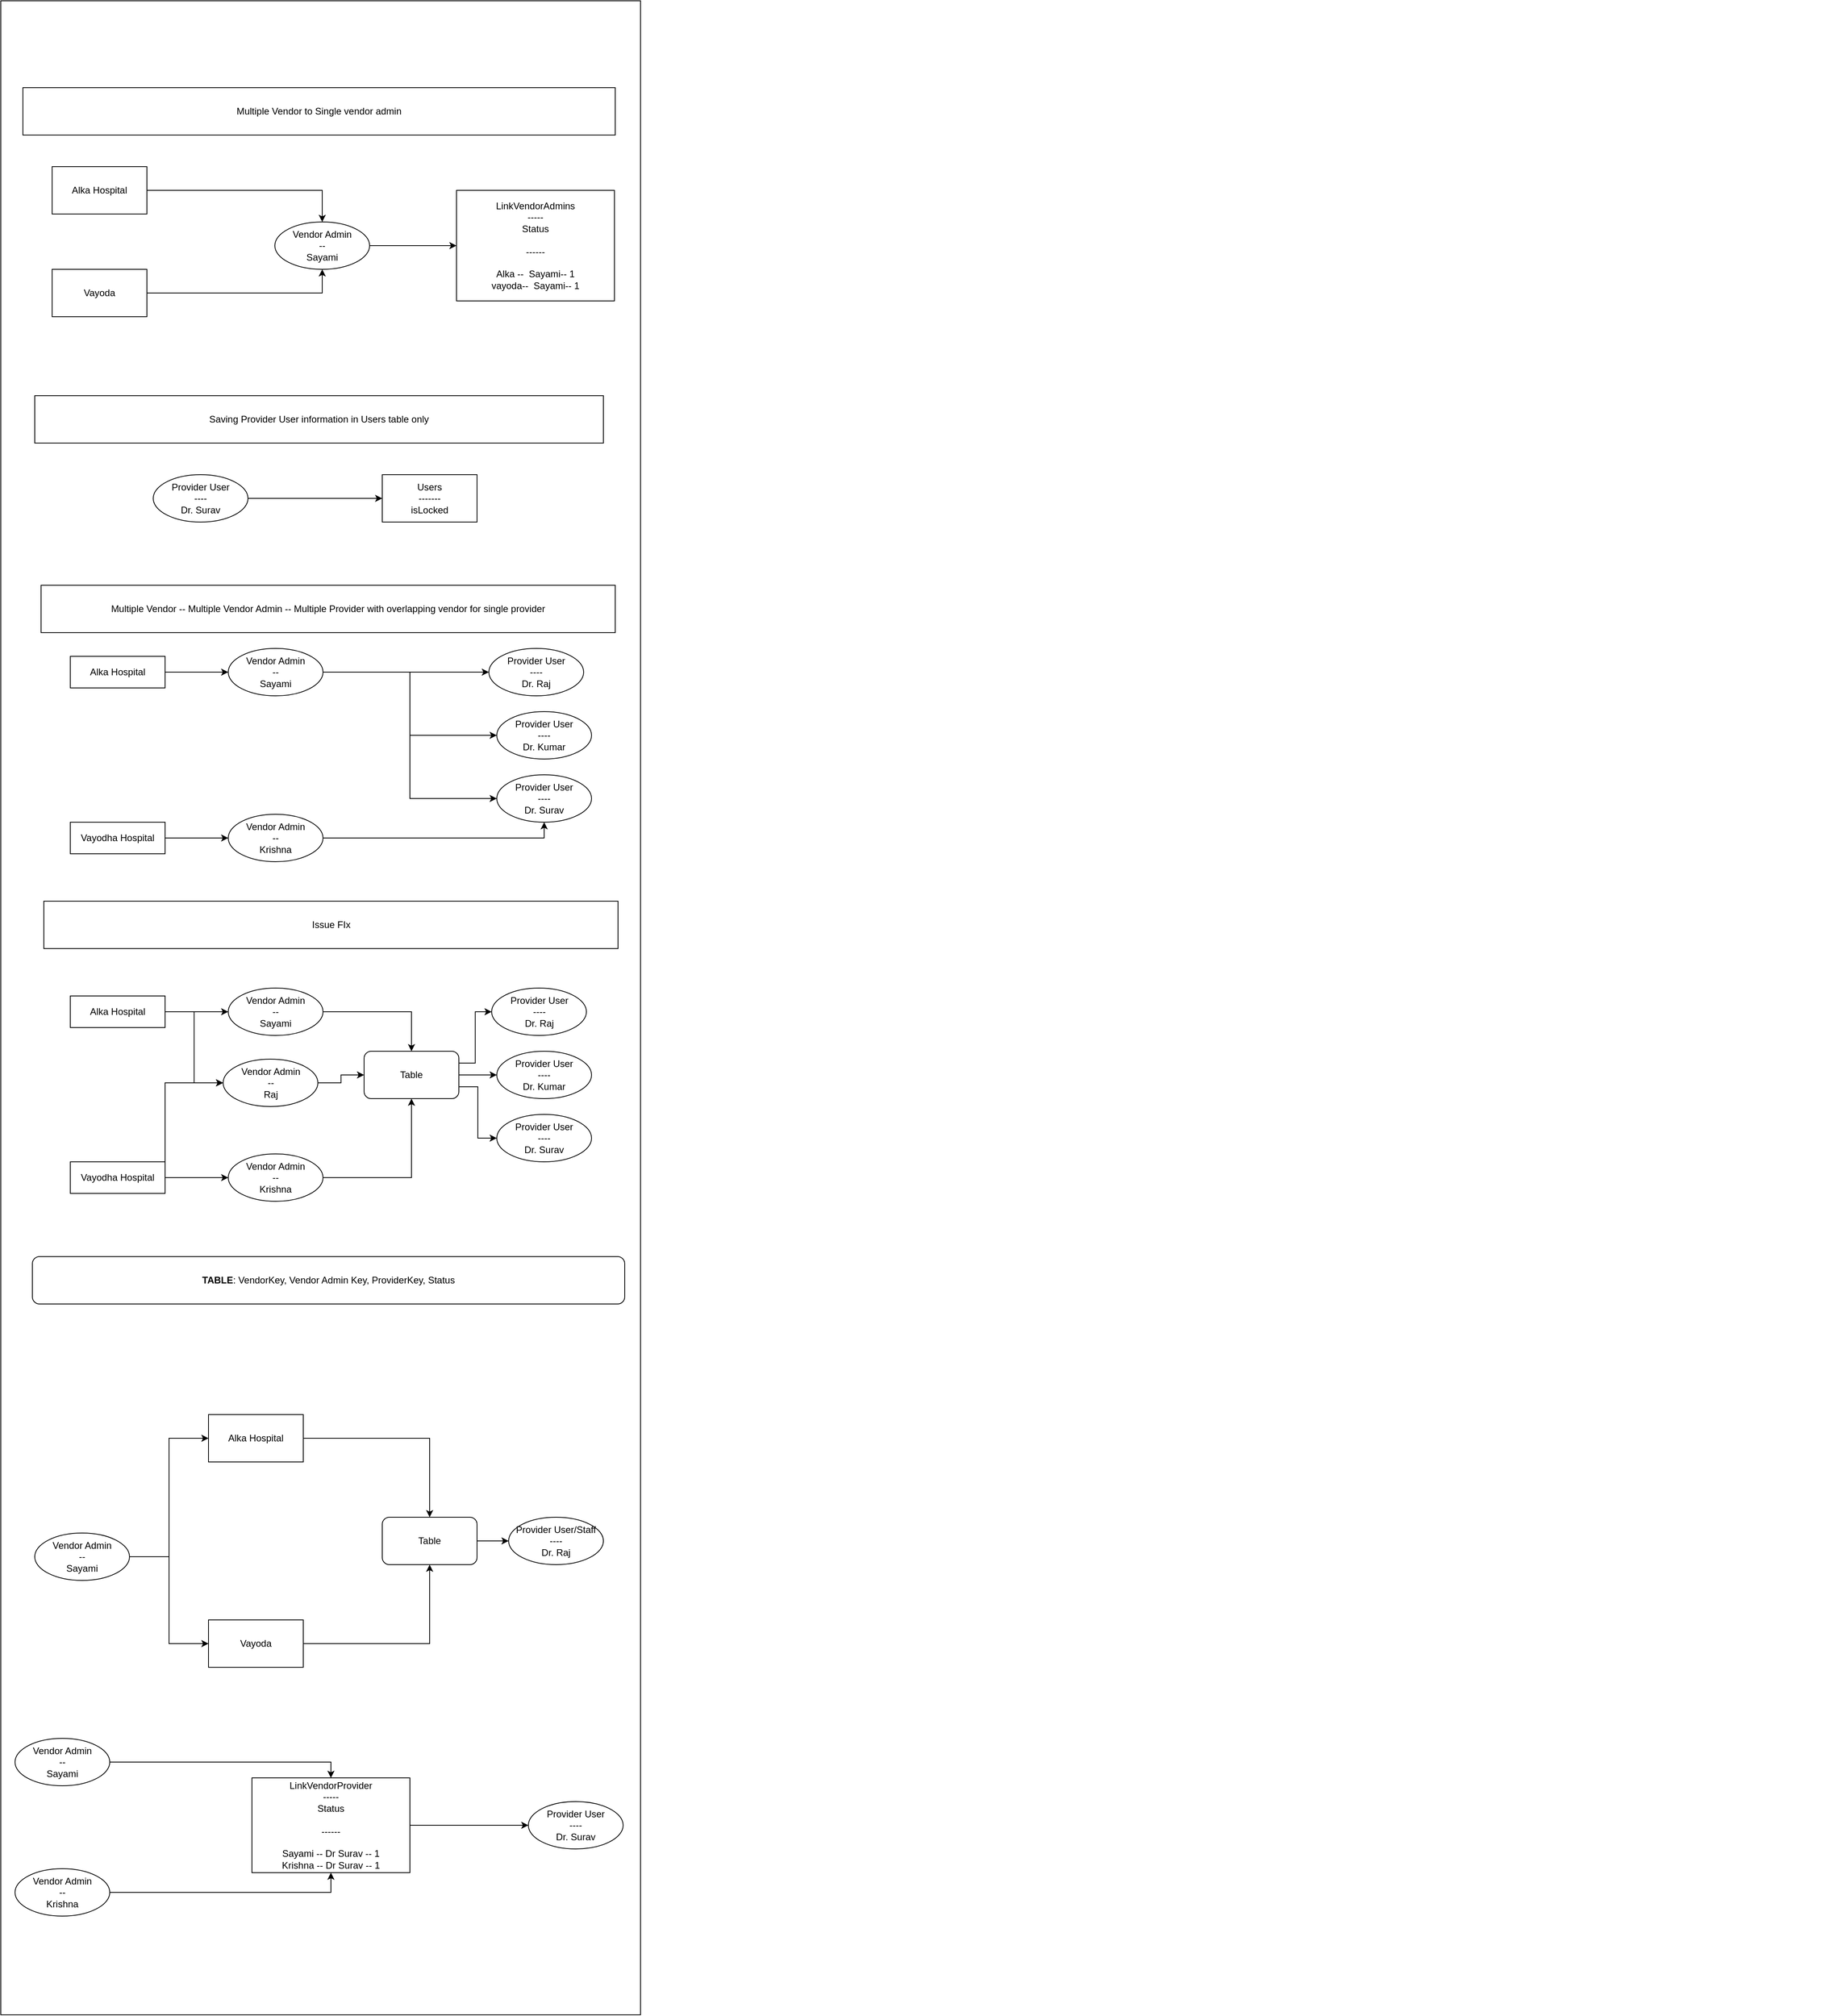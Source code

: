 <mxfile version="16.2.2" type="github">
  <diagram id="VkaYSRoHR8YTlxPf7dWP" name="Page-1">
    <mxGraphModel dx="4688" dy="4950" grid="1" gridSize="10" guides="1" tooltips="1" connect="1" arrows="1" fold="1" page="1" pageScale="1" pageWidth="827" pageHeight="1169" math="0" shadow="0">
      <root>
        <mxCell id="0" />
        <mxCell id="1" parent="0" />
        <mxCell id="yAQwgoU1iI2T6ozsvspa-2" value="" style="rounded=0;whiteSpace=wrap;html=1;" vertex="1" parent="1">
          <mxGeometry x="10" y="-1600" width="810" height="2550" as="geometry" />
        </mxCell>
        <mxCell id="1w434KkkwGxaurQFL4mm-30" value="Provider User&lt;br&gt;----&lt;br&gt;Dr. Surav" style="ellipse;whiteSpace=wrap;html=1;" parent="1" vertex="1">
          <mxGeometry x="678" y="680" width="120" height="60" as="geometry" />
        </mxCell>
        <mxCell id="1w434KkkwGxaurQFL4mm-31" style="edgeStyle=orthogonalEdgeStyle;rounded=0;orthogonalLoop=1;jettySize=auto;html=1;exitX=1;exitY=0.5;exitDx=0;exitDy=0;entryX=0;entryY=0.5;entryDx=0;entryDy=0;" parent="1" source="1w434KkkwGxaurQFL4mm-32" target="1w434KkkwGxaurQFL4mm-30" edge="1">
          <mxGeometry relative="1" as="geometry" />
        </mxCell>
        <mxCell id="1w434KkkwGxaurQFL4mm-32" value="LinkVendorProvider&lt;br&gt;-----&lt;br&gt;Status&lt;br&gt;&lt;br&gt;------&lt;br&gt;&lt;br&gt;Sayami -- Dr Surav -- 1&lt;br&gt;Krishna -- Dr Surav -- 1" style="rounded=0;whiteSpace=wrap;html=1;" parent="1" vertex="1">
          <mxGeometry x="328" y="650" width="200" height="120" as="geometry" />
        </mxCell>
        <mxCell id="1w434KkkwGxaurQFL4mm-33" style="edgeStyle=orthogonalEdgeStyle;rounded=0;orthogonalLoop=1;jettySize=auto;html=1;exitX=1;exitY=0.5;exitDx=0;exitDy=0;entryX=0.5;entryY=0;entryDx=0;entryDy=0;" parent="1" source="1w434KkkwGxaurQFL4mm-34" target="1w434KkkwGxaurQFL4mm-32" edge="1">
          <mxGeometry relative="1" as="geometry" />
        </mxCell>
        <mxCell id="1w434KkkwGxaurQFL4mm-34" value="Vendor Admin&lt;br&gt;--&lt;br&gt;Sayami" style="ellipse;whiteSpace=wrap;html=1;rounded=0;" parent="1" vertex="1">
          <mxGeometry x="28" y="600" width="120" height="60" as="geometry" />
        </mxCell>
        <mxCell id="1w434KkkwGxaurQFL4mm-35" style="edgeStyle=orthogonalEdgeStyle;rounded=0;orthogonalLoop=1;jettySize=auto;html=1;exitX=1;exitY=0.5;exitDx=0;exitDy=0;entryX=0.5;entryY=1;entryDx=0;entryDy=0;" parent="1" source="1w434KkkwGxaurQFL4mm-36" target="1w434KkkwGxaurQFL4mm-32" edge="1">
          <mxGeometry relative="1" as="geometry" />
        </mxCell>
        <mxCell id="1w434KkkwGxaurQFL4mm-36" value="Vendor Admin&lt;br&gt;--&lt;br&gt;Krishna" style="ellipse;whiteSpace=wrap;html=1;rounded=0;" parent="1" vertex="1">
          <mxGeometry x="28" y="765" width="120" height="60" as="geometry" />
        </mxCell>
        <mxCell id="1w434KkkwGxaurQFL4mm-60" value="" style="group" parent="1" vertex="1" connectable="0">
          <mxGeometry x="38" y="-1490" width="2282" height="2380" as="geometry" />
        </mxCell>
        <mxCell id="1w434KkkwGxaurQFL4mm-37" value="Alka Hospital" style="rounded=0;whiteSpace=wrap;html=1;" parent="1w434KkkwGxaurQFL4mm-60" vertex="1">
          <mxGeometry x="37" y="100" width="120" height="60" as="geometry" />
        </mxCell>
        <mxCell id="1w434KkkwGxaurQFL4mm-38" value="Vayoda" style="rounded=0;whiteSpace=wrap;html=1;" parent="1w434KkkwGxaurQFL4mm-60" vertex="1">
          <mxGeometry x="37" y="230" width="120" height="60" as="geometry" />
        </mxCell>
        <mxCell id="1w434KkkwGxaurQFL4mm-41" value="Vendor Admin&lt;br&gt;--&lt;br&gt;Sayami" style="ellipse;whiteSpace=wrap;html=1;rounded=0;" parent="1w434KkkwGxaurQFL4mm-60" vertex="1">
          <mxGeometry x="319" y="170" width="120" height="60" as="geometry" />
        </mxCell>
        <mxCell id="1w434KkkwGxaurQFL4mm-42" style="edgeStyle=orthogonalEdgeStyle;rounded=0;orthogonalLoop=1;jettySize=auto;html=1;exitX=1;exitY=0.5;exitDx=0;exitDy=0;" parent="1w434KkkwGxaurQFL4mm-60" source="1w434KkkwGxaurQFL4mm-37" target="1w434KkkwGxaurQFL4mm-41" edge="1">
          <mxGeometry relative="1" as="geometry" />
        </mxCell>
        <mxCell id="1w434KkkwGxaurQFL4mm-43" style="edgeStyle=orthogonalEdgeStyle;rounded=0;orthogonalLoop=1;jettySize=auto;html=1;exitX=1;exitY=0.5;exitDx=0;exitDy=0;entryX=0.5;entryY=1;entryDx=0;entryDy=0;" parent="1w434KkkwGxaurQFL4mm-60" source="1w434KkkwGxaurQFL4mm-38" target="1w434KkkwGxaurQFL4mm-41" edge="1">
          <mxGeometry relative="1" as="geometry" />
        </mxCell>
        <mxCell id="1w434KkkwGxaurQFL4mm-44" value="LinkVendorAdmins&lt;br&gt;-----&lt;br&gt;Status&lt;br&gt;&lt;br&gt;------&lt;br&gt;&lt;br&gt;Alka --&amp;nbsp; Sayami-- 1&lt;br&gt;vayoda--&amp;nbsp; Sayami-- 1" style="rounded=0;whiteSpace=wrap;html=1;" parent="1w434KkkwGxaurQFL4mm-60" vertex="1">
          <mxGeometry x="549" y="130" width="200" height="140" as="geometry" />
        </mxCell>
        <mxCell id="1w434KkkwGxaurQFL4mm-45" style="edgeStyle=orthogonalEdgeStyle;rounded=0;orthogonalLoop=1;jettySize=auto;html=1;exitX=1;exitY=0.5;exitDx=0;exitDy=0;" parent="1w434KkkwGxaurQFL4mm-60" source="1w434KkkwGxaurQFL4mm-41" target="1w434KkkwGxaurQFL4mm-44" edge="1">
          <mxGeometry relative="1" as="geometry" />
        </mxCell>
        <mxCell id="1w434KkkwGxaurQFL4mm-59" value="Multiple Vendor to Single vendor admin" style="rounded=0;whiteSpace=wrap;html=1;" parent="1w434KkkwGxaurQFL4mm-60" vertex="1">
          <mxGeometry width="750" height="60" as="geometry" />
        </mxCell>
        <mxCell id="1w434KkkwGxaurQFL4mm-62" value="" style="group" parent="1" vertex="1" connectable="0">
          <mxGeometry x="53" y="-1100" width="720" height="160" as="geometry" />
        </mxCell>
        <mxCell id="1w434KkkwGxaurQFL4mm-18" value="Users&lt;br&gt;-------&lt;br&gt;isLocked" style="whiteSpace=wrap;html=1;" parent="1w434KkkwGxaurQFL4mm-62" vertex="1">
          <mxGeometry x="440" y="100" width="120" height="60" as="geometry" />
        </mxCell>
        <mxCell id="1w434KkkwGxaurQFL4mm-24" style="edgeStyle=orthogonalEdgeStyle;rounded=0;orthogonalLoop=1;jettySize=auto;html=1;exitX=1;exitY=0.5;exitDx=0;exitDy=0;entryX=0;entryY=0.5;entryDx=0;entryDy=0;" parent="1w434KkkwGxaurQFL4mm-62" source="1w434KkkwGxaurQFL4mm-23" target="1w434KkkwGxaurQFL4mm-18" edge="1">
          <mxGeometry relative="1" as="geometry" />
        </mxCell>
        <mxCell id="1w434KkkwGxaurQFL4mm-23" value="Provider User&lt;br&gt;----&lt;br&gt;Dr. Surav" style="ellipse;whiteSpace=wrap;html=1;" parent="1w434KkkwGxaurQFL4mm-62" vertex="1">
          <mxGeometry x="150" y="100" width="120" height="60" as="geometry" />
        </mxCell>
        <mxCell id="1w434KkkwGxaurQFL4mm-61" value="Saving Provider User information in Users table only" style="rounded=0;whiteSpace=wrap;html=1;" parent="1w434KkkwGxaurQFL4mm-62" vertex="1">
          <mxGeometry width="720" height="60" as="geometry" />
        </mxCell>
        <mxCell id="1w434KkkwGxaurQFL4mm-65" value="" style="group" parent="1" vertex="1" connectable="0">
          <mxGeometry x="61" y="-860" width="727" height="350" as="geometry" />
        </mxCell>
        <mxCell id="1w434KkkwGxaurQFL4mm-1" value="Alka Hospital" style="rounded=0;whiteSpace=wrap;html=1;" parent="1w434KkkwGxaurQFL4mm-65" vertex="1">
          <mxGeometry x="37" y="90" width="120" height="40" as="geometry" />
        </mxCell>
        <mxCell id="1w434KkkwGxaurQFL4mm-2" value="Vendor Admin&lt;br&gt;--&lt;br&gt;Sayami" style="ellipse;whiteSpace=wrap;html=1;rounded=0;" parent="1w434KkkwGxaurQFL4mm-65" vertex="1">
          <mxGeometry x="237" y="80" width="120" height="60" as="geometry" />
        </mxCell>
        <mxCell id="1w434KkkwGxaurQFL4mm-3" value="" style="edgeStyle=orthogonalEdgeStyle;rounded=0;orthogonalLoop=1;jettySize=auto;html=1;" parent="1w434KkkwGxaurQFL4mm-65" source="1w434KkkwGxaurQFL4mm-1" target="1w434KkkwGxaurQFL4mm-2" edge="1">
          <mxGeometry relative="1" as="geometry" />
        </mxCell>
        <mxCell id="1w434KkkwGxaurQFL4mm-4" value="Provider User&lt;br&gt;----&lt;br&gt;Dr. Raj" style="ellipse;whiteSpace=wrap;html=1;" parent="1w434KkkwGxaurQFL4mm-65" vertex="1">
          <mxGeometry x="567" y="80" width="120" height="60" as="geometry" />
        </mxCell>
        <mxCell id="1w434KkkwGxaurQFL4mm-5" style="edgeStyle=orthogonalEdgeStyle;rounded=0;orthogonalLoop=1;jettySize=auto;html=1;exitX=1;exitY=0.5;exitDx=0;exitDy=0;entryX=0;entryY=0.5;entryDx=0;entryDy=0;" parent="1w434KkkwGxaurQFL4mm-65" source="1w434KkkwGxaurQFL4mm-2" target="1w434KkkwGxaurQFL4mm-4" edge="1">
          <mxGeometry relative="1" as="geometry" />
        </mxCell>
        <mxCell id="1w434KkkwGxaurQFL4mm-6" value="Provider User&lt;br&gt;----&lt;br&gt;Dr. Kumar" style="ellipse;whiteSpace=wrap;html=1;" parent="1w434KkkwGxaurQFL4mm-65" vertex="1">
          <mxGeometry x="577" y="160" width="120" height="60" as="geometry" />
        </mxCell>
        <mxCell id="1w434KkkwGxaurQFL4mm-10" style="edgeStyle=orthogonalEdgeStyle;rounded=0;orthogonalLoop=1;jettySize=auto;html=1;exitX=1;exitY=0.5;exitDx=0;exitDy=0;entryX=0;entryY=0.5;entryDx=0;entryDy=0;" parent="1w434KkkwGxaurQFL4mm-65" source="1w434KkkwGxaurQFL4mm-2" target="1w434KkkwGxaurQFL4mm-6" edge="1">
          <mxGeometry relative="1" as="geometry" />
        </mxCell>
        <mxCell id="1w434KkkwGxaurQFL4mm-7" value="Provider User&lt;br&gt;----&lt;br&gt;Dr. Surav" style="ellipse;whiteSpace=wrap;html=1;" parent="1w434KkkwGxaurQFL4mm-65" vertex="1">
          <mxGeometry x="577" y="240" width="120" height="60" as="geometry" />
        </mxCell>
        <mxCell id="1w434KkkwGxaurQFL4mm-11" style="edgeStyle=orthogonalEdgeStyle;rounded=0;orthogonalLoop=1;jettySize=auto;html=1;exitX=1;exitY=0.5;exitDx=0;exitDy=0;entryX=0;entryY=0.5;entryDx=0;entryDy=0;" parent="1w434KkkwGxaurQFL4mm-65" source="1w434KkkwGxaurQFL4mm-2" target="1w434KkkwGxaurQFL4mm-7" edge="1">
          <mxGeometry relative="1" as="geometry" />
        </mxCell>
        <mxCell id="1w434KkkwGxaurQFL4mm-13" value="Vayodha Hospital" style="rounded=0;whiteSpace=wrap;html=1;" parent="1w434KkkwGxaurQFL4mm-65" vertex="1">
          <mxGeometry x="37" y="300" width="120" height="40" as="geometry" />
        </mxCell>
        <mxCell id="1w434KkkwGxaurQFL4mm-16" style="edgeStyle=orthogonalEdgeStyle;rounded=0;orthogonalLoop=1;jettySize=auto;html=1;exitX=1;exitY=0.5;exitDx=0;exitDy=0;entryX=0.5;entryY=1;entryDx=0;entryDy=0;" parent="1w434KkkwGxaurQFL4mm-65" source="1w434KkkwGxaurQFL4mm-14" target="1w434KkkwGxaurQFL4mm-7" edge="1">
          <mxGeometry relative="1" as="geometry" />
        </mxCell>
        <mxCell id="1w434KkkwGxaurQFL4mm-14" value="Vendor Admin&lt;br&gt;--&lt;br&gt;Krishna" style="ellipse;whiteSpace=wrap;html=1;rounded=0;" parent="1w434KkkwGxaurQFL4mm-65" vertex="1">
          <mxGeometry x="237" y="290" width="120" height="60" as="geometry" />
        </mxCell>
        <mxCell id="1w434KkkwGxaurQFL4mm-15" style="edgeStyle=orthogonalEdgeStyle;rounded=0;orthogonalLoop=1;jettySize=auto;html=1;entryX=0;entryY=0.5;entryDx=0;entryDy=0;" parent="1w434KkkwGxaurQFL4mm-65" source="1w434KkkwGxaurQFL4mm-13" target="1w434KkkwGxaurQFL4mm-14" edge="1">
          <mxGeometry relative="1" as="geometry" />
        </mxCell>
        <mxCell id="1w434KkkwGxaurQFL4mm-64" value="Multiple Vendor -- Multiple Vendor Admin -- Multiple Provider with overlapping vendor for single provider" style="rounded=0;whiteSpace=wrap;html=1;" parent="1w434KkkwGxaurQFL4mm-65" vertex="1">
          <mxGeometry width="727" height="60" as="geometry" />
        </mxCell>
        <mxCell id="1w434KkkwGxaurQFL4mm-51" style="edgeStyle=orthogonalEdgeStyle;rounded=0;orthogonalLoop=1;jettySize=auto;html=1;exitX=1;exitY=0.5;exitDx=0;exitDy=0;entryX=0;entryY=0.5;entryDx=0;entryDy=0;" parent="1" source="1w434KkkwGxaurQFL4mm-46" target="1w434KkkwGxaurQFL4mm-47" edge="1">
          <mxGeometry relative="1" as="geometry" />
        </mxCell>
        <mxCell id="1w434KkkwGxaurQFL4mm-48" value="Vayoda" style="rounded=0;whiteSpace=wrap;html=1;" parent="1" vertex="1">
          <mxGeometry x="273" y="450" width="120" height="60" as="geometry" />
        </mxCell>
        <mxCell id="1w434KkkwGxaurQFL4mm-57" style="edgeStyle=orthogonalEdgeStyle;rounded=0;orthogonalLoop=1;jettySize=auto;html=1;exitX=1;exitY=0.5;exitDx=0;exitDy=0;entryX=0.5;entryY=1;entryDx=0;entryDy=0;" parent="1" source="1w434KkkwGxaurQFL4mm-48" target="1w434KkkwGxaurQFL4mm-55" edge="1">
          <mxGeometry relative="1" as="geometry" />
        </mxCell>
        <mxCell id="1w434KkkwGxaurQFL4mm-52" style="edgeStyle=orthogonalEdgeStyle;rounded=0;orthogonalLoop=1;jettySize=auto;html=1;exitX=1;exitY=0.5;exitDx=0;exitDy=0;entryX=0;entryY=0.5;entryDx=0;entryDy=0;" parent="1" source="1w434KkkwGxaurQFL4mm-46" target="1w434KkkwGxaurQFL4mm-48" edge="1">
          <mxGeometry relative="1" as="geometry" />
        </mxCell>
        <mxCell id="1w434KkkwGxaurQFL4mm-50" value="Provider User/Staff&lt;br&gt;----&lt;br&gt;Dr. Raj" style="ellipse;whiteSpace=wrap;html=1;" parent="1" vertex="1">
          <mxGeometry x="653" y="320" width="120" height="60" as="geometry" />
        </mxCell>
        <mxCell id="1w434KkkwGxaurQFL4mm-58" style="edgeStyle=orthogonalEdgeStyle;rounded=0;orthogonalLoop=1;jettySize=auto;html=1;exitX=1;exitY=0.5;exitDx=0;exitDy=0;entryX=0;entryY=0.5;entryDx=0;entryDy=0;" parent="1" source="1w434KkkwGxaurQFL4mm-55" target="1w434KkkwGxaurQFL4mm-50" edge="1">
          <mxGeometry relative="1" as="geometry" />
        </mxCell>
        <mxCell id="1w434KkkwGxaurQFL4mm-55" value="Table" style="rounded=1;whiteSpace=wrap;html=1;" parent="1" vertex="1">
          <mxGeometry x="493" y="320" width="120" height="60" as="geometry" />
        </mxCell>
        <mxCell id="1w434KkkwGxaurQFL4mm-56" style="edgeStyle=orthogonalEdgeStyle;rounded=0;orthogonalLoop=1;jettySize=auto;html=1;exitX=1;exitY=0.5;exitDx=0;exitDy=0;entryX=0.5;entryY=0;entryDx=0;entryDy=0;" parent="1" source="1w434KkkwGxaurQFL4mm-47" target="1w434KkkwGxaurQFL4mm-55" edge="1">
          <mxGeometry relative="1" as="geometry" />
        </mxCell>
        <mxCell id="1w434KkkwGxaurQFL4mm-47" value="Alka Hospital" style="rounded=0;whiteSpace=wrap;html=1;" parent="1" vertex="1">
          <mxGeometry x="273" y="190" width="120" height="60" as="geometry" />
        </mxCell>
        <mxCell id="1w434KkkwGxaurQFL4mm-46" value="Vendor Admin&lt;br&gt;--&lt;br&gt;Sayami" style="ellipse;whiteSpace=wrap;html=1;rounded=0;" parent="1" vertex="1">
          <mxGeometry x="53" y="340" width="120" height="60" as="geometry" />
        </mxCell>
        <mxCell id="1w434KkkwGxaurQFL4mm-63" value="Issue FIx" style="rounded=0;whiteSpace=wrap;html=1;" parent="1" vertex="1">
          <mxGeometry x="64.5" y="-460" width="727" height="60" as="geometry" />
        </mxCell>
        <mxCell id="1w434KkkwGxaurQFL4mm-90" style="edgeStyle=orthogonalEdgeStyle;rounded=0;orthogonalLoop=1;jettySize=auto;html=1;exitX=1;exitY=0.5;exitDx=0;exitDy=0;entryX=0;entryY=0.5;entryDx=0;entryDy=0;" parent="1" source="1w434KkkwGxaurQFL4mm-67" target="1w434KkkwGxaurQFL4mm-89" edge="1">
          <mxGeometry relative="1" as="geometry" />
        </mxCell>
        <mxCell id="1w434KkkwGxaurQFL4mm-67" value="Alka Hospital" style="rounded=0;whiteSpace=wrap;html=1;" parent="1" vertex="1">
          <mxGeometry x="98" y="-340" width="120" height="40" as="geometry" />
        </mxCell>
        <mxCell id="1w434KkkwGxaurQFL4mm-81" style="edgeStyle=orthogonalEdgeStyle;rounded=0;orthogonalLoop=1;jettySize=auto;html=1;exitX=1;exitY=0.5;exitDx=0;exitDy=0;" parent="1" source="1w434KkkwGxaurQFL4mm-68" target="1w434KkkwGxaurQFL4mm-80" edge="1">
          <mxGeometry relative="1" as="geometry" />
        </mxCell>
        <mxCell id="1w434KkkwGxaurQFL4mm-68" value="Vendor Admin&lt;br&gt;--&lt;br&gt;Sayami" style="ellipse;whiteSpace=wrap;html=1;rounded=0;" parent="1" vertex="1">
          <mxGeometry x="298" y="-350" width="120" height="60" as="geometry" />
        </mxCell>
        <mxCell id="1w434KkkwGxaurQFL4mm-69" value="" style="edgeStyle=orthogonalEdgeStyle;rounded=0;orthogonalLoop=1;jettySize=auto;html=1;" parent="1" source="1w434KkkwGxaurQFL4mm-67" target="1w434KkkwGxaurQFL4mm-68" edge="1">
          <mxGeometry relative="1" as="geometry" />
        </mxCell>
        <mxCell id="1w434KkkwGxaurQFL4mm-70" value="Provider User&lt;br&gt;----&lt;br&gt;Dr. Raj" style="ellipse;whiteSpace=wrap;html=1;" parent="1" vertex="1">
          <mxGeometry x="631.5" y="-350" width="120" height="60" as="geometry" />
        </mxCell>
        <mxCell id="1w434KkkwGxaurQFL4mm-72" value="Provider User&lt;br&gt;----&lt;br&gt;Dr. Kumar" style="ellipse;whiteSpace=wrap;html=1;" parent="1" vertex="1">
          <mxGeometry x="638" y="-270" width="120" height="60" as="geometry" />
        </mxCell>
        <mxCell id="1w434KkkwGxaurQFL4mm-74" value="Provider User&lt;br&gt;----&lt;br&gt;Dr. Surav" style="ellipse;whiteSpace=wrap;html=1;" parent="1" vertex="1">
          <mxGeometry x="638" y="-190" width="120" height="60" as="geometry" />
        </mxCell>
        <mxCell id="1w434KkkwGxaurQFL4mm-91" style="edgeStyle=orthogonalEdgeStyle;rounded=0;orthogonalLoop=1;jettySize=auto;html=1;exitX=1;exitY=0.25;exitDx=0;exitDy=0;" parent="1" source="1w434KkkwGxaurQFL4mm-76" target="1w434KkkwGxaurQFL4mm-89" edge="1">
          <mxGeometry relative="1" as="geometry">
            <Array as="points">
              <mxPoint x="218" y="-230" />
            </Array>
          </mxGeometry>
        </mxCell>
        <mxCell id="1w434KkkwGxaurQFL4mm-76" value="Vayodha Hospital" style="rounded=0;whiteSpace=wrap;html=1;" parent="1" vertex="1">
          <mxGeometry x="98" y="-130" width="120" height="40" as="geometry" />
        </mxCell>
        <mxCell id="1w434KkkwGxaurQFL4mm-82" style="edgeStyle=orthogonalEdgeStyle;rounded=0;orthogonalLoop=1;jettySize=auto;html=1;exitX=1;exitY=0.5;exitDx=0;exitDy=0;entryX=0.5;entryY=1;entryDx=0;entryDy=0;" parent="1" source="1w434KkkwGxaurQFL4mm-78" target="1w434KkkwGxaurQFL4mm-80" edge="1">
          <mxGeometry relative="1" as="geometry" />
        </mxCell>
        <mxCell id="1w434KkkwGxaurQFL4mm-78" value="Vendor Admin&lt;br&gt;--&lt;br&gt;Krishna" style="ellipse;whiteSpace=wrap;html=1;rounded=0;" parent="1" vertex="1">
          <mxGeometry x="298" y="-140" width="120" height="60" as="geometry" />
        </mxCell>
        <mxCell id="1w434KkkwGxaurQFL4mm-79" style="edgeStyle=orthogonalEdgeStyle;rounded=0;orthogonalLoop=1;jettySize=auto;html=1;entryX=0;entryY=0.5;entryDx=0;entryDy=0;" parent="1" source="1w434KkkwGxaurQFL4mm-76" target="1w434KkkwGxaurQFL4mm-78" edge="1">
          <mxGeometry relative="1" as="geometry" />
        </mxCell>
        <mxCell id="1w434KkkwGxaurQFL4mm-86" style="edgeStyle=orthogonalEdgeStyle;rounded=0;orthogonalLoop=1;jettySize=auto;html=1;exitX=1;exitY=0.25;exitDx=0;exitDy=0;entryX=0;entryY=0.5;entryDx=0;entryDy=0;" parent="1" source="1w434KkkwGxaurQFL4mm-80" target="1w434KkkwGxaurQFL4mm-70" edge="1">
          <mxGeometry relative="1" as="geometry" />
        </mxCell>
        <mxCell id="1w434KkkwGxaurQFL4mm-87" style="edgeStyle=orthogonalEdgeStyle;rounded=0;orthogonalLoop=1;jettySize=auto;html=1;exitX=1;exitY=0.5;exitDx=0;exitDy=0;entryX=0;entryY=0.5;entryDx=0;entryDy=0;" parent="1" source="1w434KkkwGxaurQFL4mm-80" target="1w434KkkwGxaurQFL4mm-72" edge="1">
          <mxGeometry relative="1" as="geometry" />
        </mxCell>
        <mxCell id="1w434KkkwGxaurQFL4mm-88" style="edgeStyle=orthogonalEdgeStyle;rounded=0;orthogonalLoop=1;jettySize=auto;html=1;exitX=1;exitY=0.75;exitDx=0;exitDy=0;entryX=0;entryY=0.5;entryDx=0;entryDy=0;" parent="1" source="1w434KkkwGxaurQFL4mm-80" target="1w434KkkwGxaurQFL4mm-74" edge="1">
          <mxGeometry relative="1" as="geometry" />
        </mxCell>
        <mxCell id="1w434KkkwGxaurQFL4mm-80" value="Table" style="rounded=1;whiteSpace=wrap;html=1;" parent="1" vertex="1">
          <mxGeometry x="470" y="-270" width="120" height="60" as="geometry" />
        </mxCell>
        <mxCell id="1w434KkkwGxaurQFL4mm-92" style="edgeStyle=orthogonalEdgeStyle;rounded=0;orthogonalLoop=1;jettySize=auto;html=1;exitX=1;exitY=0.5;exitDx=0;exitDy=0;entryX=0;entryY=0.5;entryDx=0;entryDy=0;" parent="1" source="1w434KkkwGxaurQFL4mm-89" target="1w434KkkwGxaurQFL4mm-80" edge="1">
          <mxGeometry relative="1" as="geometry" />
        </mxCell>
        <mxCell id="1w434KkkwGxaurQFL4mm-89" value="Vendor Admin&lt;br&gt;--&lt;br&gt;Raj" style="ellipse;whiteSpace=wrap;html=1;rounded=0;" parent="1" vertex="1">
          <mxGeometry x="291.5" y="-260" width="120" height="60" as="geometry" />
        </mxCell>
        <mxCell id="1w434KkkwGxaurQFL4mm-94" value="&lt;b&gt;TABLE&lt;/b&gt;: VendorKey, Vendor Admin Key, ProviderKey, Status" style="rounded=1;whiteSpace=wrap;html=1;" parent="1" vertex="1">
          <mxGeometry x="50" y="-10" width="750" height="60" as="geometry" />
        </mxCell>
      </root>
    </mxGraphModel>
  </diagram>
</mxfile>
